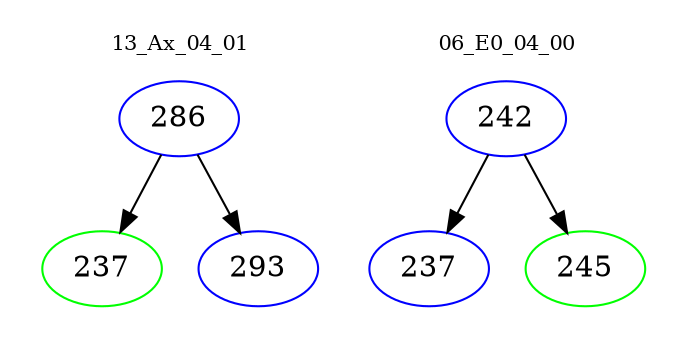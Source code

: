 digraph{
subgraph cluster_0 {
color = white
label = "13_Ax_04_01";
fontsize=10;
T0_286 [label="286", color="blue"]
T0_286 -> T0_237 [color="black"]
T0_237 [label="237", color="green"]
T0_286 -> T0_293 [color="black"]
T0_293 [label="293", color="blue"]
}
subgraph cluster_1 {
color = white
label = "06_E0_04_00";
fontsize=10;
T1_242 [label="242", color="blue"]
T1_242 -> T1_237 [color="black"]
T1_237 [label="237", color="blue"]
T1_242 -> T1_245 [color="black"]
T1_245 [label="245", color="green"]
}
}
